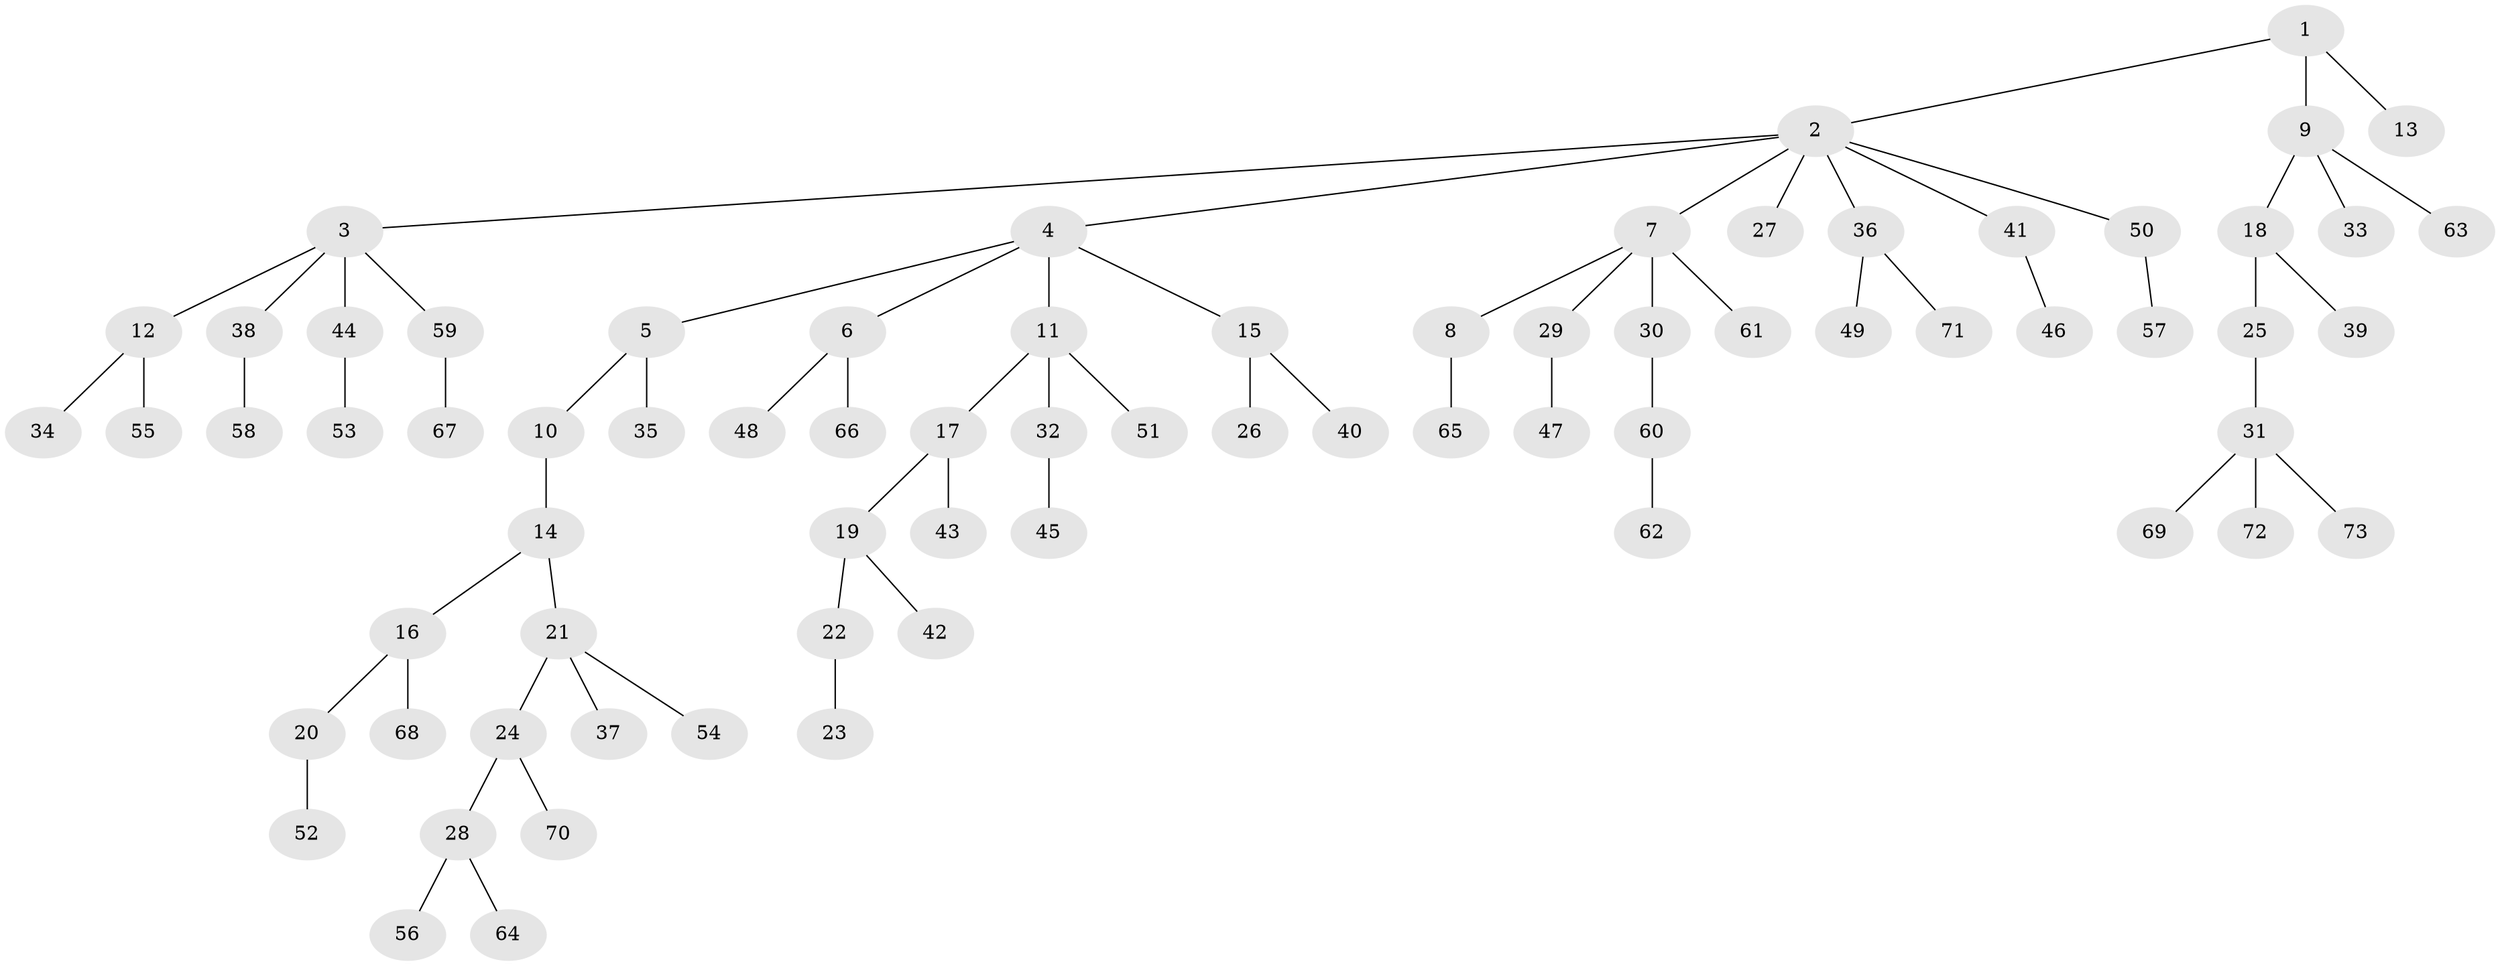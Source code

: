 // Generated by graph-tools (version 1.1) at 2025/26/03/09/25 03:26:27]
// undirected, 73 vertices, 72 edges
graph export_dot {
graph [start="1"]
  node [color=gray90,style=filled];
  1;
  2;
  3;
  4;
  5;
  6;
  7;
  8;
  9;
  10;
  11;
  12;
  13;
  14;
  15;
  16;
  17;
  18;
  19;
  20;
  21;
  22;
  23;
  24;
  25;
  26;
  27;
  28;
  29;
  30;
  31;
  32;
  33;
  34;
  35;
  36;
  37;
  38;
  39;
  40;
  41;
  42;
  43;
  44;
  45;
  46;
  47;
  48;
  49;
  50;
  51;
  52;
  53;
  54;
  55;
  56;
  57;
  58;
  59;
  60;
  61;
  62;
  63;
  64;
  65;
  66;
  67;
  68;
  69;
  70;
  71;
  72;
  73;
  1 -- 2;
  1 -- 9;
  1 -- 13;
  2 -- 3;
  2 -- 4;
  2 -- 7;
  2 -- 27;
  2 -- 36;
  2 -- 41;
  2 -- 50;
  3 -- 12;
  3 -- 38;
  3 -- 44;
  3 -- 59;
  4 -- 5;
  4 -- 6;
  4 -- 11;
  4 -- 15;
  5 -- 10;
  5 -- 35;
  6 -- 48;
  6 -- 66;
  7 -- 8;
  7 -- 29;
  7 -- 30;
  7 -- 61;
  8 -- 65;
  9 -- 18;
  9 -- 33;
  9 -- 63;
  10 -- 14;
  11 -- 17;
  11 -- 32;
  11 -- 51;
  12 -- 34;
  12 -- 55;
  14 -- 16;
  14 -- 21;
  15 -- 26;
  15 -- 40;
  16 -- 20;
  16 -- 68;
  17 -- 19;
  17 -- 43;
  18 -- 25;
  18 -- 39;
  19 -- 22;
  19 -- 42;
  20 -- 52;
  21 -- 24;
  21 -- 37;
  21 -- 54;
  22 -- 23;
  24 -- 28;
  24 -- 70;
  25 -- 31;
  28 -- 56;
  28 -- 64;
  29 -- 47;
  30 -- 60;
  31 -- 69;
  31 -- 72;
  31 -- 73;
  32 -- 45;
  36 -- 49;
  36 -- 71;
  38 -- 58;
  41 -- 46;
  44 -- 53;
  50 -- 57;
  59 -- 67;
  60 -- 62;
}
